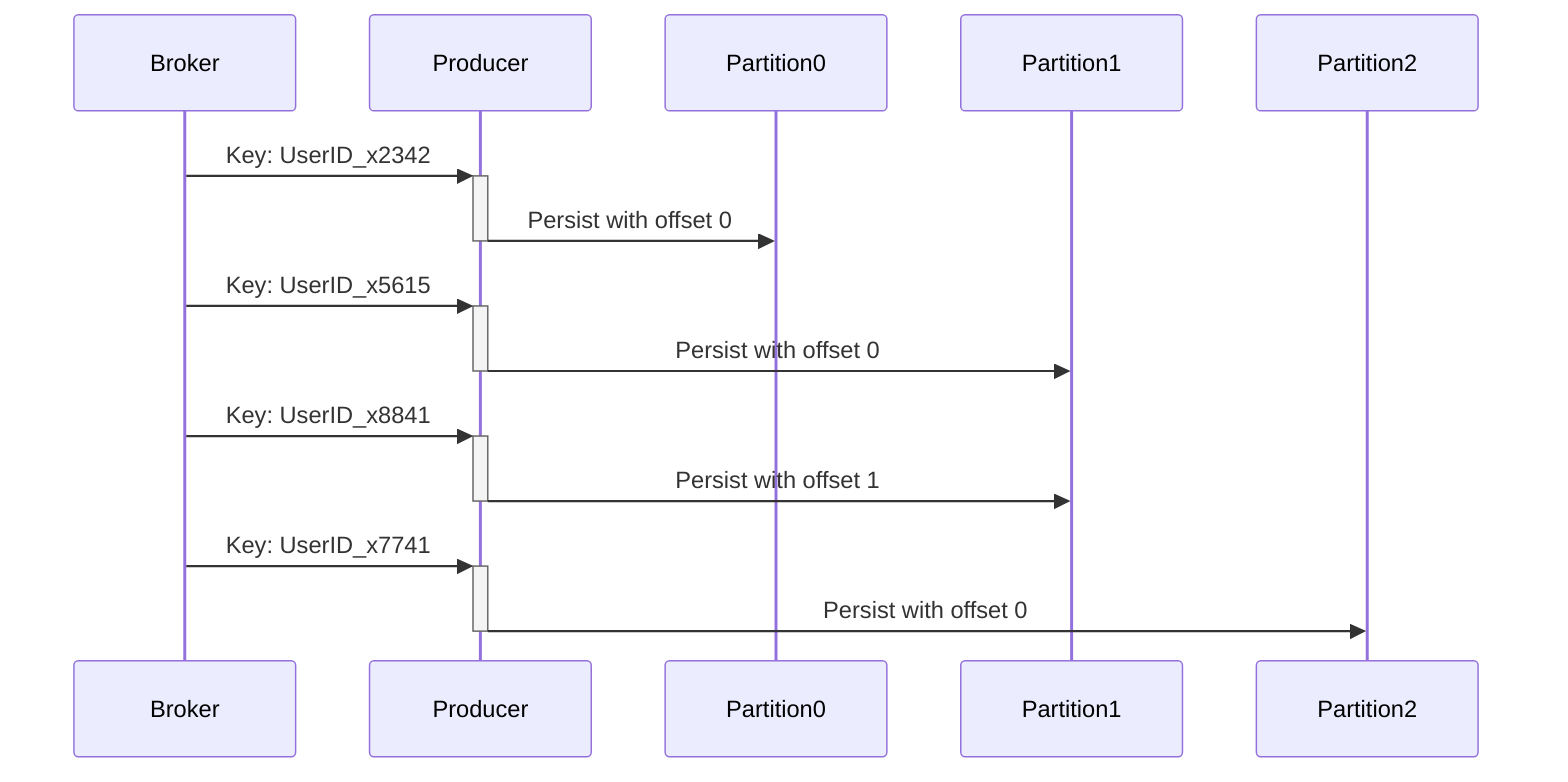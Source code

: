 sequenceDiagram
    participant B as Broker
    participant P as Producer
    participant P0 as Partition0
    participant P1 as Partition1
    participant P2 as Partition2
    
    B->>+P: Key: UserID_x2342
    P->>-P0: Persist with offset 0
    B->>+P: Key: UserID_x5615
    P->>-P1: Persist with offset 0
    B->>+P: Key: UserID_x8841
    P->>-P1: Persist with offset 1
    B->>+P: Key: UserID_x7741
    P->>-P2: Persist with offset 0